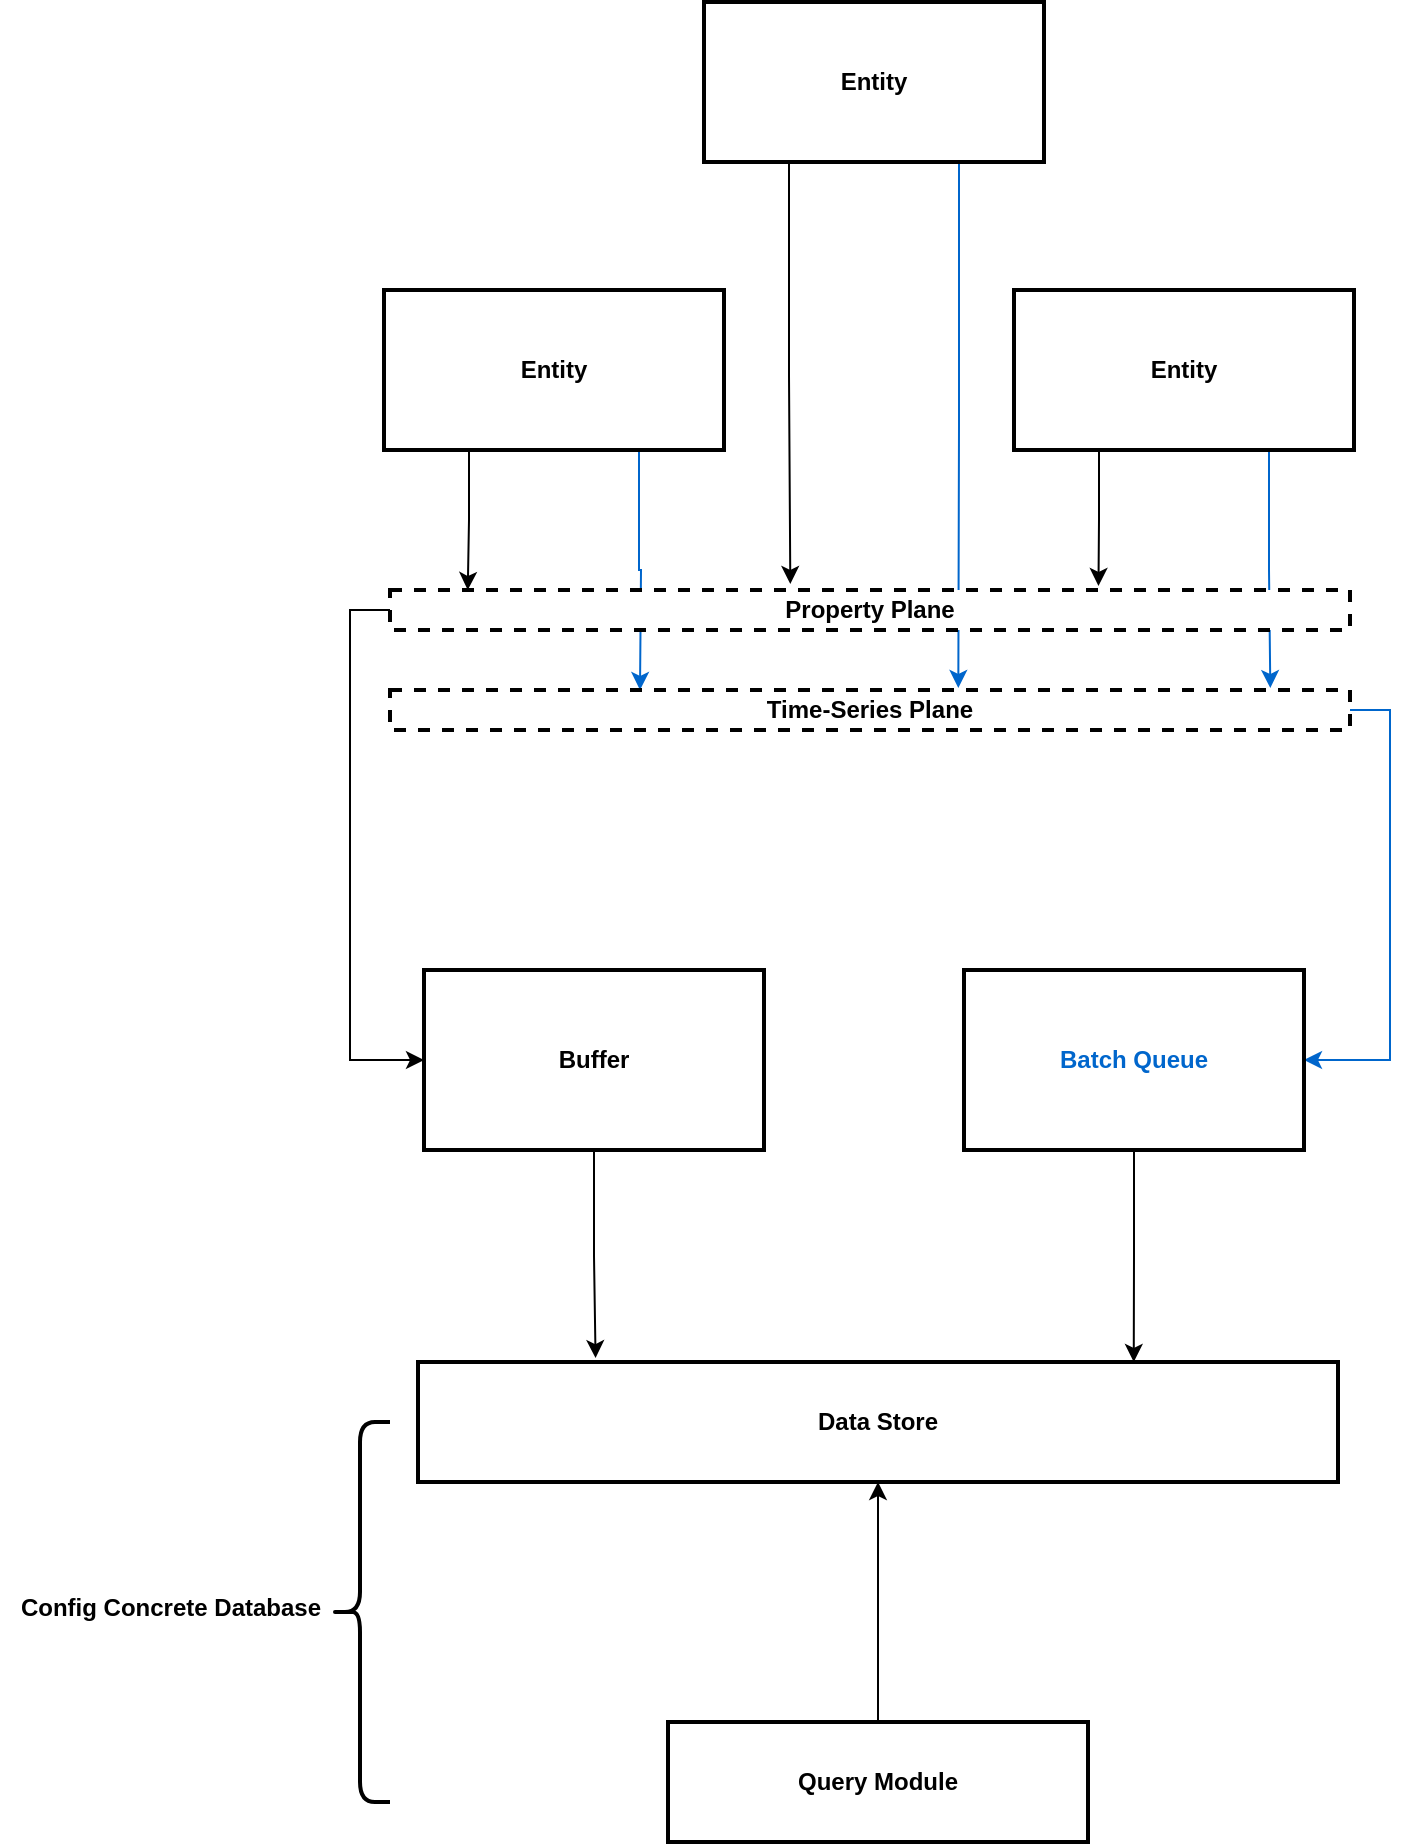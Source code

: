 <mxfile>
    <diagram id="cQfWgOqUeoTpaOdeF8sq" name="Page-1">
        <mxGraphModel dx="1126" dy="-384" grid="1" gridSize="10" guides="1" tooltips="1" connect="1" arrows="1" fold="1" page="1" pageScale="1" pageWidth="827" pageHeight="1169" background="#ffffff" math="0" shadow="0">
            <root>
                <mxCell id="0"/>
                <mxCell id="1" parent="0"/>
                <mxCell id="2" style="edgeStyle=orthogonalEdgeStyle;rounded=0;orthogonalLoop=1;jettySize=auto;html=1;exitX=0.25;exitY=1;exitDx=0;exitDy=0;entryX=0.417;entryY=-0.15;entryDx=0;entryDy=0;entryPerimeter=0;strokeColor=#000000;" parent="1" source="4" target="12" edge="1">
                    <mxGeometry relative="1" as="geometry"/>
                </mxCell>
                <mxCell id="3" style="edgeStyle=orthogonalEdgeStyle;rounded=0;orthogonalLoop=1;jettySize=auto;html=1;exitX=0.75;exitY=1;exitDx=0;exitDy=0;entryX=0.592;entryY=-0.05;entryDx=0;entryDy=0;entryPerimeter=0;strokeColor=#0066CC;" parent="1" source="4" target="14" edge="1">
                    <mxGeometry relative="1" as="geometry"/>
                </mxCell>
                <mxCell id="4" value="&lt;b&gt;&lt;font color=&quot;#000000&quot;&gt;Entity&lt;/font&gt;&lt;/b&gt;" style="rounded=0;whiteSpace=wrap;html=1;fillColor=#FFFFFF;strokeColor=#000000;strokeWidth=2;" parent="1" vertex="1">
                    <mxGeometry x="416" y="1277" width="170" height="80" as="geometry"/>
                </mxCell>
                <mxCell id="5" style="edgeStyle=orthogonalEdgeStyle;rounded=0;orthogonalLoop=1;jettySize=auto;html=1;exitX=0.25;exitY=1;exitDx=0;exitDy=0;entryX=0.081;entryY=0;entryDx=0;entryDy=0;entryPerimeter=0;strokeColor=#000000;" parent="1" source="7" target="12" edge="1">
                    <mxGeometry relative="1" as="geometry"/>
                </mxCell>
                <mxCell id="6" style="edgeStyle=orthogonalEdgeStyle;rounded=0;orthogonalLoop=1;jettySize=auto;html=1;exitX=0.75;exitY=1;exitDx=0;exitDy=0;strokeColor=#0066CC;" parent="1" source="7" edge="1">
                    <mxGeometry relative="1" as="geometry">
                        <mxPoint x="384" y="1621" as="targetPoint"/>
                    </mxGeometry>
                </mxCell>
                <mxCell id="7" value="&lt;b&gt;&lt;font color=&quot;#000000&quot;&gt;Entity&lt;/font&gt;&lt;/b&gt;" style="rounded=0;whiteSpace=wrap;html=1;fillColor=#FFFFFF;strokeColor=#000000;strokeWidth=2;" parent="1" vertex="1">
                    <mxGeometry x="256" y="1421" width="170" height="80" as="geometry"/>
                </mxCell>
                <mxCell id="8" style="edgeStyle=orthogonalEdgeStyle;rounded=0;orthogonalLoop=1;jettySize=auto;html=1;exitX=0.25;exitY=1;exitDx=0;exitDy=0;entryX=0.738;entryY=-0.1;entryDx=0;entryDy=0;entryPerimeter=0;strokeColor=#000000;" parent="1" source="10" target="12" edge="1">
                    <mxGeometry relative="1" as="geometry"/>
                </mxCell>
                <mxCell id="9" style="edgeStyle=orthogonalEdgeStyle;rounded=0;orthogonalLoop=1;jettySize=auto;html=1;exitX=0.75;exitY=1;exitDx=0;exitDy=0;entryX=0.917;entryY=-0.05;entryDx=0;entryDy=0;entryPerimeter=0;strokeColor=#0066CC;" parent="1" source="10" target="14" edge="1">
                    <mxGeometry relative="1" as="geometry"/>
                </mxCell>
                <mxCell id="10" value="&lt;b&gt;&lt;font color=&quot;#000000&quot;&gt;Entity&lt;/font&gt;&lt;/b&gt;" style="rounded=0;whiteSpace=wrap;html=1;fillColor=#FFFFFF;strokeColor=#000000;strokeWidth=2;" parent="1" vertex="1">
                    <mxGeometry x="571" y="1421" width="170" height="80" as="geometry"/>
                </mxCell>
                <mxCell id="11" style="edgeStyle=orthogonalEdgeStyle;rounded=0;orthogonalLoop=1;jettySize=auto;html=1;exitX=0;exitY=0.5;exitDx=0;exitDy=0;entryX=0;entryY=0.5;entryDx=0;entryDy=0;strokeColor=#000000;" parent="1" source="12" target="15" edge="1">
                    <mxGeometry relative="1" as="geometry"/>
                </mxCell>
                <mxCell id="12" value="&lt;font color=&quot;#000000&quot;&gt;&lt;b&gt;Property Plane&lt;/b&gt;&lt;/font&gt;" style="rounded=0;whiteSpace=wrap;html=1;strokeColor=#000000;strokeWidth=2;fillColor=#FFFFFF;dashed=1;" parent="1" vertex="1">
                    <mxGeometry x="259" y="1571" width="480" height="20" as="geometry"/>
                </mxCell>
                <mxCell id="13" style="edgeStyle=orthogonalEdgeStyle;rounded=0;orthogonalLoop=1;jettySize=auto;html=1;exitX=1;exitY=0.5;exitDx=0;exitDy=0;entryX=1;entryY=0.5;entryDx=0;entryDy=0;strokeColor=#0066CC;strokeWidth=1;" parent="1" source="14" target="16" edge="1">
                    <mxGeometry relative="1" as="geometry"/>
                </mxCell>
                <mxCell id="14" value="&lt;span style=&quot;color: rgb(0 , 0 , 0)&quot;&gt;&lt;b&gt;Time-Series Plane&lt;/b&gt;&lt;/span&gt;" style="rounded=0;whiteSpace=wrap;html=1;strokeColor=#000000;strokeWidth=2;fillColor=#FFFFFF;dashed=1;" parent="1" vertex="1">
                    <mxGeometry x="259" y="1621" width="480" height="20" as="geometry"/>
                </mxCell>
                <mxCell id="18" style="edgeStyle=orthogonalEdgeStyle;rounded=0;orthogonalLoop=1;jettySize=auto;html=1;exitX=0.5;exitY=1;exitDx=0;exitDy=0;entryX=0.193;entryY=-0.033;entryDx=0;entryDy=0;entryPerimeter=0;strokeColor=#000000;" parent="1" source="15" target="17" edge="1">
                    <mxGeometry relative="1" as="geometry"/>
                </mxCell>
                <mxCell id="15" value="&lt;font color=&quot;#000000&quot;&gt;&lt;b&gt;Buffer&lt;/b&gt;&lt;/font&gt;" style="rounded=0;whiteSpace=wrap;html=1;strokeColor=#000000;strokeWidth=2;fillColor=#FFFFFF;" parent="1" vertex="1">
                    <mxGeometry x="276" y="1761" width="170" height="90" as="geometry"/>
                </mxCell>
                <mxCell id="19" style="edgeStyle=orthogonalEdgeStyle;rounded=0;orthogonalLoop=1;jettySize=auto;html=1;exitX=0.5;exitY=1;exitDx=0;exitDy=0;entryX=0.778;entryY=0;entryDx=0;entryDy=0;entryPerimeter=0;strokeColor=#000000;" parent="1" source="16" target="17" edge="1">
                    <mxGeometry relative="1" as="geometry"/>
                </mxCell>
                <mxCell id="16" value="&lt;b&gt;&lt;font color=&quot;#0066cc&quot;&gt;Batch Queue&lt;/font&gt;&lt;/b&gt;" style="rounded=0;whiteSpace=wrap;html=1;strokeColor=#000000;strokeWidth=2;fillColor=#FFFFFF;" parent="1" vertex="1">
                    <mxGeometry x="546" y="1761" width="170" height="90" as="geometry"/>
                </mxCell>
                <mxCell id="17" value="&lt;font color=&quot;#000000&quot;&gt;&lt;b&gt;Data Store&lt;/b&gt;&lt;/font&gt;" style="rounded=0;whiteSpace=wrap;html=1;fillColor=#FFFFFF;strokeColor=#000000;strokeWidth=2;" parent="1" vertex="1">
                    <mxGeometry x="273" y="1957" width="460" height="60" as="geometry"/>
                </mxCell>
                <mxCell id="22" style="edgeStyle=orthogonalEdgeStyle;rounded=0;orthogonalLoop=1;jettySize=auto;html=1;exitX=0.5;exitY=0;exitDx=0;exitDy=0;entryX=0.5;entryY=1;entryDx=0;entryDy=0;strokeColor=#000000;" parent="1" source="21" target="17" edge="1">
                    <mxGeometry relative="1" as="geometry"/>
                </mxCell>
                <mxCell id="21" value="&lt;font color=&quot;#000000&quot;&gt;&lt;b&gt;Query Module&lt;/b&gt;&lt;/font&gt;" style="rounded=0;whiteSpace=wrap;html=1;strokeColor=#000000;strokeWidth=2;fillColor=#FFFFFF;" parent="1" vertex="1">
                    <mxGeometry x="398" y="2137" width="210" height="60" as="geometry"/>
                </mxCell>
                <mxCell id="23" value="" style="shape=curlyBracket;whiteSpace=wrap;html=1;rounded=1;strokeColor=#000000;strokeWidth=2;fillColor=#FFFFFF;" parent="1" vertex="1">
                    <mxGeometry x="229" y="1987" width="30" height="190" as="geometry"/>
                </mxCell>
                <mxCell id="24" value="&lt;font color=&quot;#000000&quot;&gt;&lt;b&gt;Config Concrete Database&lt;/b&gt;&lt;/font&gt;" style="text;html=1;align=center;verticalAlign=middle;resizable=0;points=[];autosize=1;strokeColor=none;" parent="1" vertex="1">
                    <mxGeometry x="64" y="2070" width="170" height="20" as="geometry"/>
                </mxCell>
            </root>
        </mxGraphModel>
    </diagram>
</mxfile>